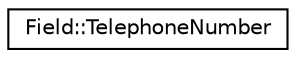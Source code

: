 digraph "Graphical Class Hierarchy"
{
 // LATEX_PDF_SIZE
  edge [fontname="Helvetica",fontsize="10",labelfontname="Helvetica",labelfontsize="10"];
  node [fontname="Helvetica",fontsize="10",shape=record];
  rankdir="LR";
  Node0 [label="Field::TelephoneNumber",height=0.2,width=0.4,color="black", fillcolor="white", style="filled",URL="$struct_field_1_1_telephone_number.html",tooltip=" "];
}
